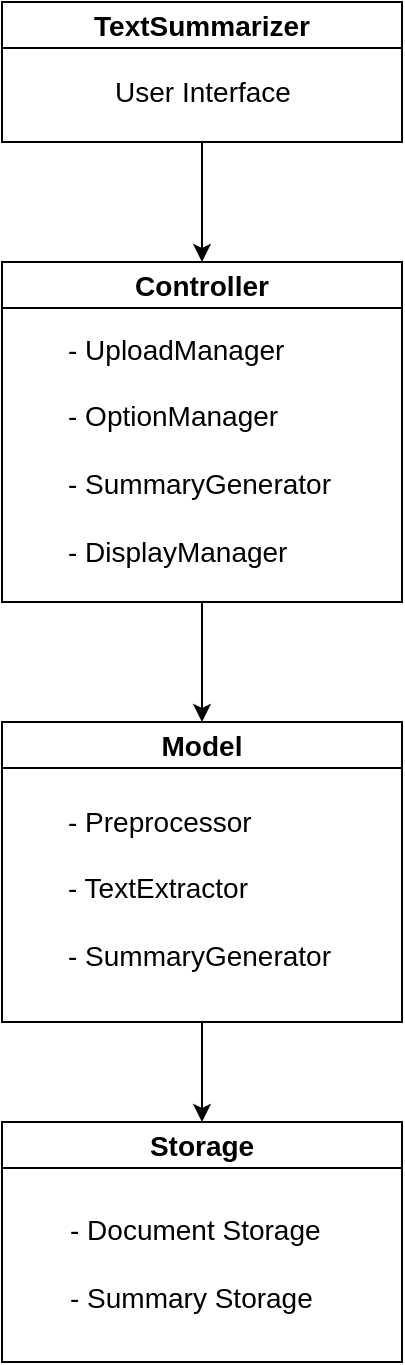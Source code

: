 <mxfile version="20.8.0" type="device"><diagram id="C5RBs43oDa-KdzZeNtuy" name="Page-1"><mxGraphModel dx="1050" dy="541" grid="1" gridSize="10" guides="1" tooltips="1" connect="1" arrows="1" fold="1" page="1" pageScale="1" pageWidth="827" pageHeight="1169" math="0" shadow="0"><root><mxCell id="WIyWlLk6GJQsqaUBKTNV-0"/><mxCell id="WIyWlLk6GJQsqaUBKTNV-1" parent="WIyWlLk6GJQsqaUBKTNV-0"/><mxCell id="lURk9KipFKCBTJPB_AC--6" style="edgeStyle=orthogonalEdgeStyle;rounded=0;orthogonalLoop=1;jettySize=auto;html=1;exitX=0.5;exitY=1;exitDx=0;exitDy=0;entryX=0.5;entryY=0;entryDx=0;entryDy=0;" edge="1" parent="WIyWlLk6GJQsqaUBKTNV-1" source="lURk9KipFKCBTJPB_AC--0" target="lURk9KipFKCBTJPB_AC--1"><mxGeometry relative="1" as="geometry"/></mxCell><mxCell id="lURk9KipFKCBTJPB_AC--0" value="&lt;font style=&quot;font-size: 14px;&quot;&gt;Model&lt;/font&gt;" style="swimlane;whiteSpace=wrap;html=1;" vertex="1" parent="WIyWlLk6GJQsqaUBKTNV-1"><mxGeometry x="300" y="380" width="200" height="150" as="geometry"/></mxCell><mxCell id="lURk9KipFKCBTJPB_AC--9" value="- Preprocessor&lt;br&gt;&lt;br&gt;- TextExtractor&lt;br&gt;&lt;br&gt;- SummaryGenerator" style="text;html=1;align=left;verticalAlign=middle;resizable=0;points=[];autosize=1;strokeColor=none;fillColor=none;fontSize=14;" vertex="1" parent="lURk9KipFKCBTJPB_AC--0"><mxGeometry x="31" y="33" width="150" height="100" as="geometry"/></mxCell><mxCell id="lURk9KipFKCBTJPB_AC--1" value="&lt;font style=&quot;font-size: 14px;&quot;&gt;Storage&lt;/font&gt;" style="swimlane;whiteSpace=wrap;html=1;startSize=23;" vertex="1" parent="WIyWlLk6GJQsqaUBKTNV-1"><mxGeometry x="300" y="580" width="200" height="120" as="geometry"/></mxCell><mxCell id="lURk9KipFKCBTJPB_AC--5" style="edgeStyle=orthogonalEdgeStyle;rounded=0;orthogonalLoop=1;jettySize=auto;html=1;exitX=0.5;exitY=1;exitDx=0;exitDy=0;entryX=0.5;entryY=0;entryDx=0;entryDy=0;" edge="1" parent="WIyWlLk6GJQsqaUBKTNV-1" source="lURk9KipFKCBTJPB_AC--2" target="lURk9KipFKCBTJPB_AC--0"><mxGeometry relative="1" as="geometry"/></mxCell><mxCell id="lURk9KipFKCBTJPB_AC--2" value="&lt;font style=&quot;font-size: 14px;&quot;&gt;Controller&lt;/font&gt;" style="swimlane;whiteSpace=wrap;html=1;" vertex="1" parent="WIyWlLk6GJQsqaUBKTNV-1"><mxGeometry x="300" y="150" width="200" height="170" as="geometry"/></mxCell><mxCell id="lURk9KipFKCBTJPB_AC--8" value="&lt;font style=&quot;font-size: 14px;&quot;&gt;- UploadManager&lt;br&gt;&lt;br&gt;- OptionManager&lt;br&gt;&lt;br&gt;- SummaryGenerator&lt;br&gt;&lt;br&gt;- DisplayManager&lt;/font&gt;" style="text;html=1;align=left;verticalAlign=middle;resizable=0;points=[];autosize=1;strokeColor=none;fillColor=none;" vertex="1" parent="lURk9KipFKCBTJPB_AC--2"><mxGeometry x="31" y="29" width="150" height="130" as="geometry"/></mxCell><mxCell id="lURk9KipFKCBTJPB_AC--4" style="edgeStyle=orthogonalEdgeStyle;rounded=0;orthogonalLoop=1;jettySize=auto;html=1;exitX=0.5;exitY=1;exitDx=0;exitDy=0;" edge="1" parent="WIyWlLk6GJQsqaUBKTNV-1" source="lURk9KipFKCBTJPB_AC--3" target="lURk9KipFKCBTJPB_AC--2"><mxGeometry relative="1" as="geometry"/></mxCell><mxCell id="lURk9KipFKCBTJPB_AC--3" value="&lt;font style=&quot;font-size: 14px;&quot;&gt;TextSummarizer&lt;/font&gt;" style="swimlane;whiteSpace=wrap;html=1;" vertex="1" parent="WIyWlLk6GJQsqaUBKTNV-1"><mxGeometry x="300" y="20" width="200" height="70" as="geometry"><mxRectangle x="300" y="20" width="130" height="30" as="alternateBounds"/></mxGeometry></mxCell><mxCell id="lURk9KipFKCBTJPB_AC--7" value="&lt;font style=&quot;font-size: 14px;&quot;&gt;User Interface&lt;/font&gt;" style="text;html=1;align=center;verticalAlign=middle;resizable=0;points=[];autosize=1;strokeColor=none;fillColor=none;" vertex="1" parent="lURk9KipFKCBTJPB_AC--3"><mxGeometry x="45" y="30" width="110" height="30" as="geometry"/></mxCell><mxCell id="lURk9KipFKCBTJPB_AC--10" value="- Document Storage&lt;br&gt;&lt;br&gt;- Summary Storage" style="text;html=1;align=left;verticalAlign=middle;resizable=0;points=[];autosize=1;strokeColor=none;fillColor=none;fontSize=14;" vertex="1" parent="WIyWlLk6GJQsqaUBKTNV-1"><mxGeometry x="332" y="621" width="150" height="60" as="geometry"/></mxCell></root></mxGraphModel></diagram></mxfile>